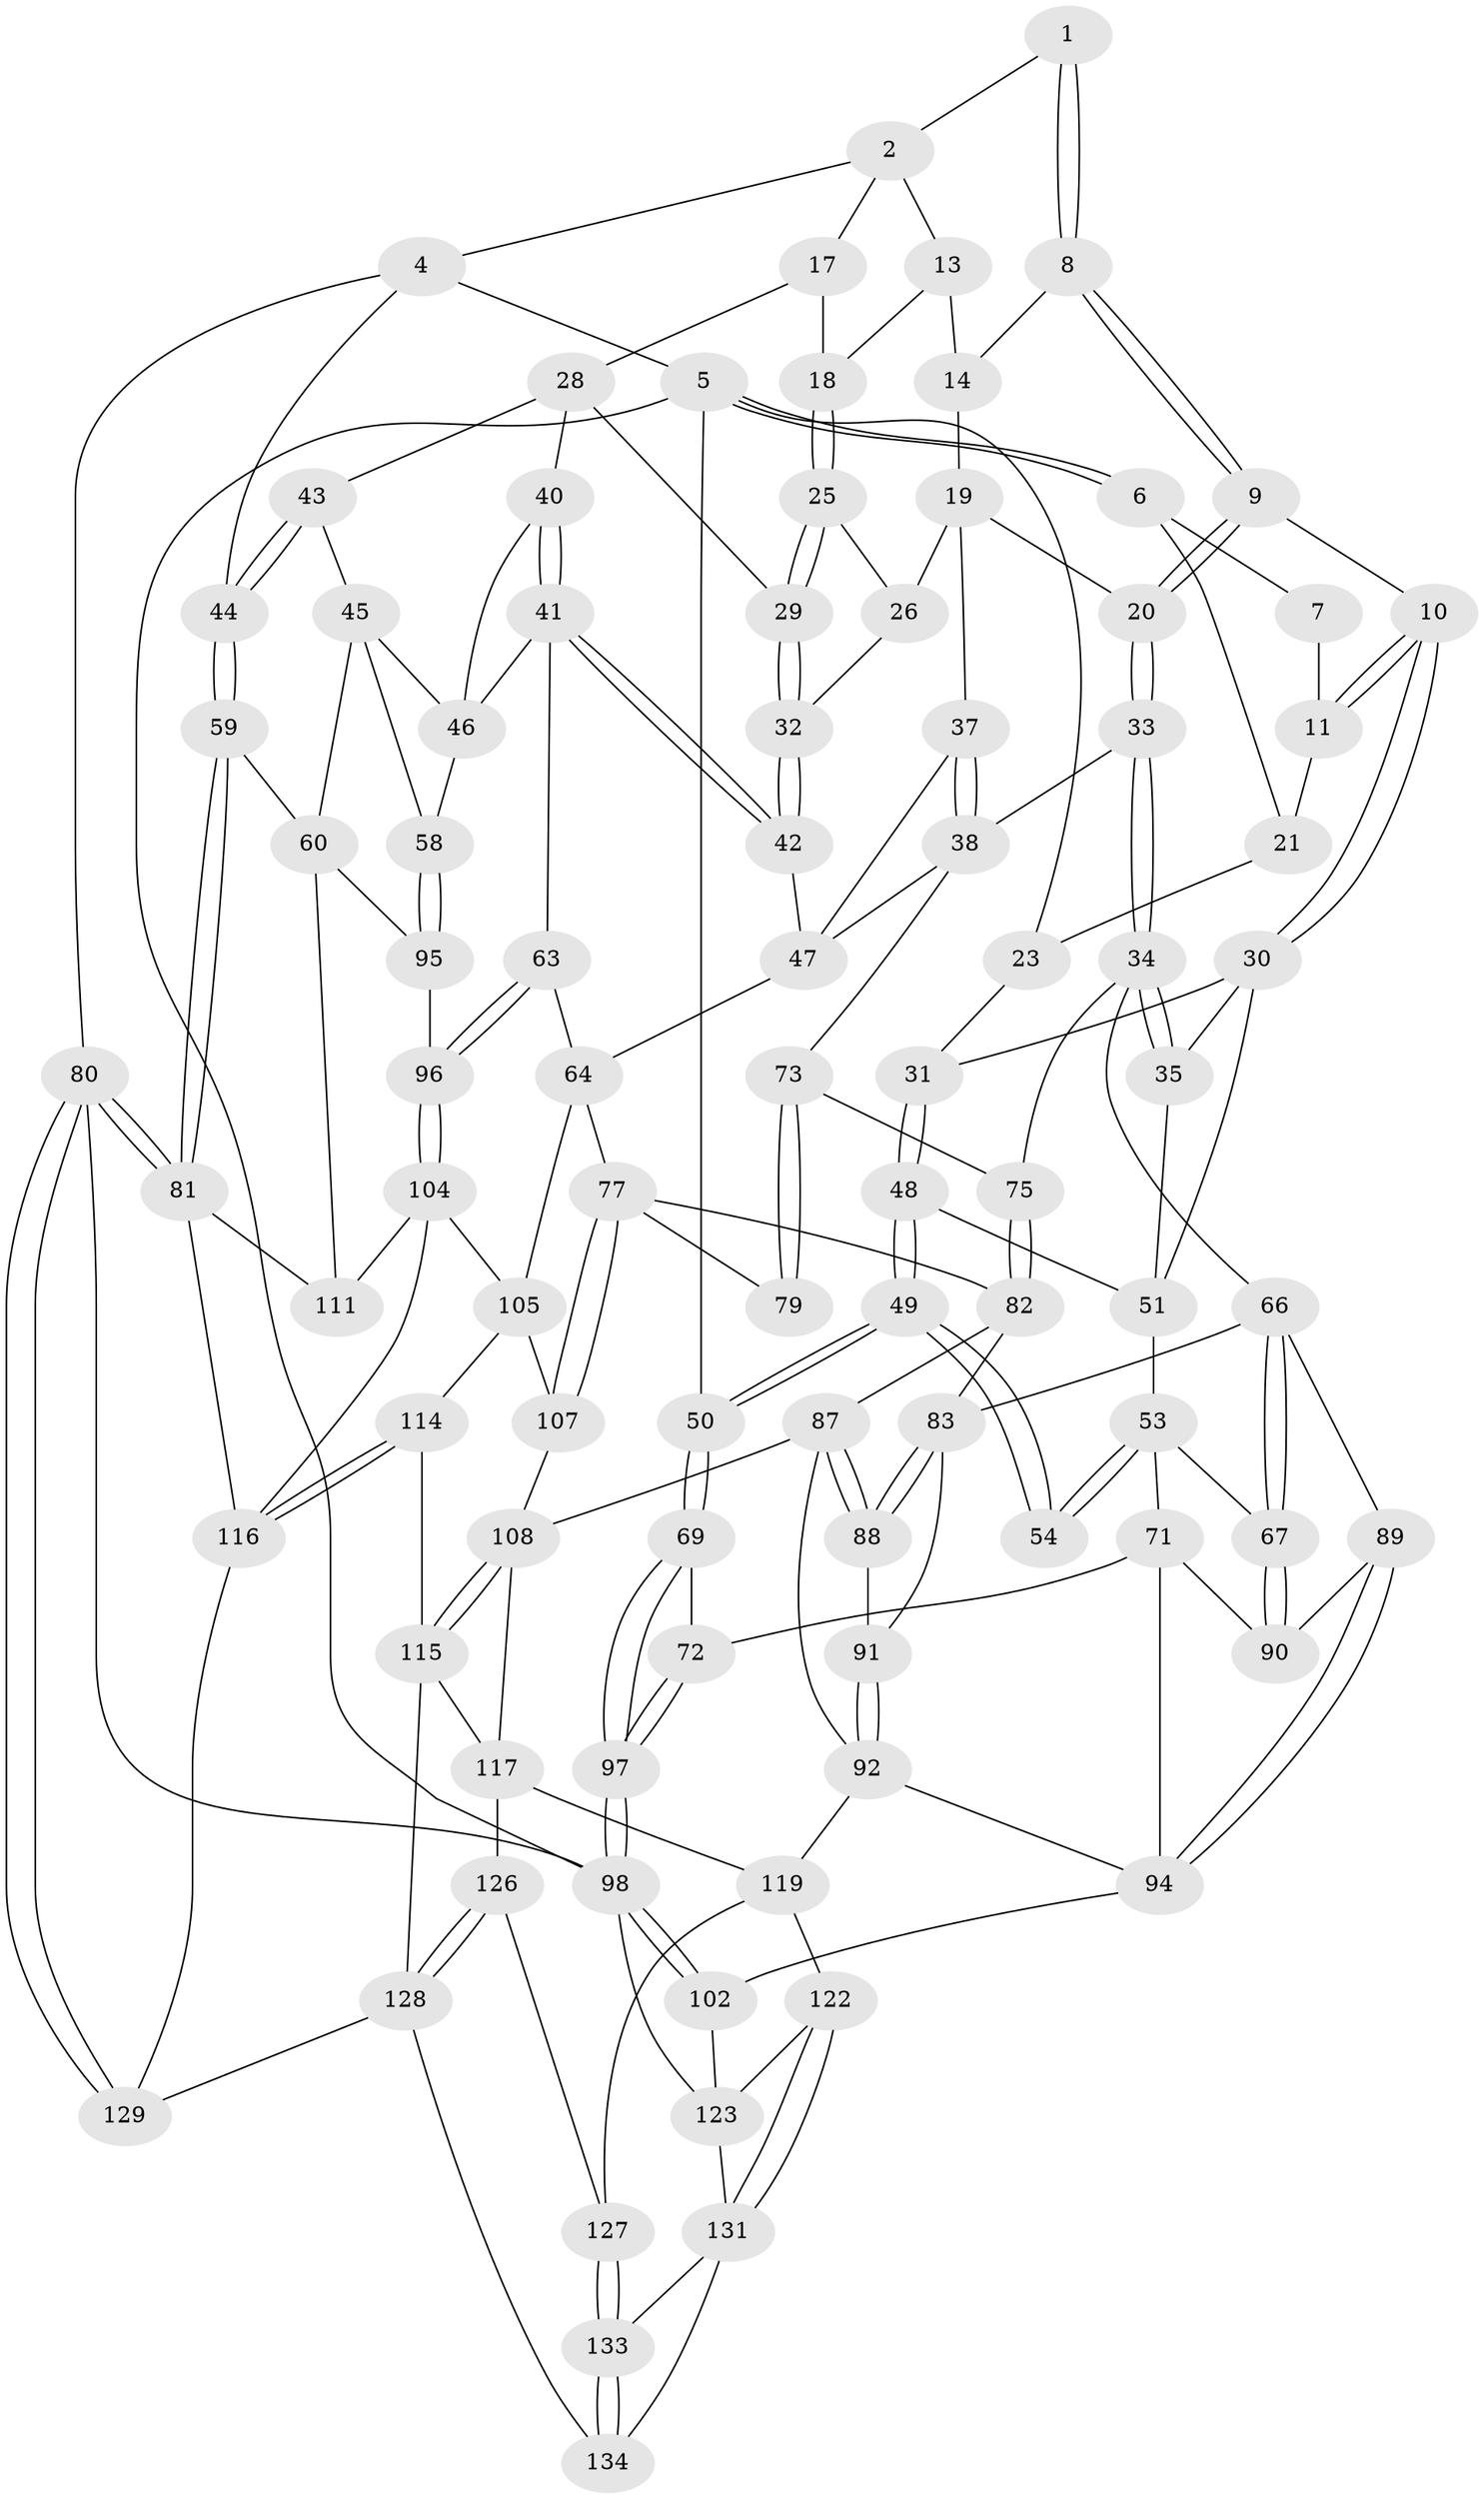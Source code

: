 // original degree distribution, {3: 0.022388059701492536, 4: 0.20149253731343283, 6: 0.20149253731343283, 5: 0.5746268656716418}
// Generated by graph-tools (version 1.1) at 2025/11/02/27/25 16:11:59]
// undirected, 93 vertices, 206 edges
graph export_dot {
graph [start="1"]
  node [color=gray90,style=filled];
  1 [pos="+0.4990765306381252+0"];
  2 [pos="+0.9416420641305843+0",super="+3"];
  4 [pos="+1+0"];
  5 [pos="+0+0",super="+24"];
  6 [pos="+0+0"];
  7 [pos="+0.3487430784058484+0"];
  8 [pos="+0.521842766515692+0.0040992215285201705"];
  9 [pos="+0.5044836052176609+0.07384219260809713"];
  10 [pos="+0.32641588208772265+0.130872245446707"];
  11 [pos="+0.2866366199104142+0.0872243327407025",super="+12"];
  13 [pos="+0.7166749761080279+0.052579232672624016",super="+15"];
  14 [pos="+0.6575391635914998+0.05383593806115706",super="+16"];
  17 [pos="+0.8456360778651559+0.11826104052104165"];
  18 [pos="+0.7438570153796239+0.12679856568671627"];
  19 [pos="+0.5995854812438505+0.17197507317849733",super="+27"];
  20 [pos="+0.5302162112728833+0.13877391720985963"];
  21 [pos="+0.04199406720397215+0",super="+22"];
  23 [pos="+0.11177721553287184+0.19087395870858162"];
  25 [pos="+0.7384836856277182+0.15853631757719802"];
  26 [pos="+0.7162310558819992+0.18616248924417905"];
  28 [pos="+0.8557531876489581+0.19294371644924901",super="+39"];
  29 [pos="+0.7849577483475935+0.2132720884294541"];
  30 [pos="+0.3240383591078616+0.2254452554067022",super="+36"];
  31 [pos="+0.12001307231855718+0.21628830848847813"];
  32 [pos="+0.7704522587454674+0.24925575861211047"];
  33 [pos="+0.44211875115909943+0.320317137083304"];
  34 [pos="+0.4024572334574692+0.3321844131468373",super="+65"];
  35 [pos="+0.3722054720824674+0.30446852735680163"];
  37 [pos="+0.6575830026882529+0.28517636713244165"];
  38 [pos="+0.5235619123041194+0.34334772709178296",super="+62"];
  40 [pos="+0.8629972308457019+0.29261928668107223"];
  41 [pos="+0.7735611206514859+0.333597855287309",super="+56"];
  42 [pos="+0.7539790680931585+0.32336056816319275"];
  43 [pos="+0.974906306602629+0.19854382434877624"];
  44 [pos="+1+0"];
  45 [pos="+0.9184766495319542+0.3112103646545976",super="+57"];
  46 [pos="+0.915639360181452+0.31093659076049734",super="+55"];
  47 [pos="+0.700092048463637+0.31692181096074185",super="+61"];
  48 [pos="+0.11555742864248283+0.25574917889038296"];
  49 [pos="+0.08924892872188087+0.2946120455264297"];
  50 [pos="+0+0.3223556133367578"];
  51 [pos="+0.19037009163374652+0.3061785979365397",super="+52"];
  53 [pos="+0.18569177944944784+0.45839263745530057",super="+68"];
  54 [pos="+0.09413248325826666+0.3734656951769472"];
  58 [pos="+0.9389107050004104+0.4965816414518898"];
  59 [pos="+1+0.43537137269573306"];
  60 [pos="+1+0.4381602028161476",super="+106"];
  63 [pos="+0.7755823235363941+0.510555601582337"];
  64 [pos="+0.7110122438178997+0.5301043518720063",super="+76"];
  66 [pos="+0.3028474434944424+0.4401381330097323",super="+85"];
  67 [pos="+0.22066030708687773+0.49091857871167177"];
  69 [pos="+0+0.36794818300933224",super="+70"];
  71 [pos="+0.08336918903055118+0.5298312610480334",super="+100"];
  72 [pos="+0+0.5036718495296529"];
  73 [pos="+0.5682647595117606+0.42677512715897636",super="+74"];
  75 [pos="+0.43922617582827655+0.46363038579413346"];
  77 [pos="+0.6178138036804752+0.5603849333493862",super="+78"];
  79 [pos="+0.5825768978060158+0.5292156636445406"];
  80 [pos="+1+1"];
  81 [pos="+1+0.902301132412618",super="+113"];
  82 [pos="+0.4384624167444393+0.48775941512093324",super="+86"];
  83 [pos="+0.4244028278117328+0.5050275101443763",super="+84"];
  87 [pos="+0.5173939377155091+0.5937226226097062",super="+103"];
  88 [pos="+0.46761832742889786+0.5891811062730657"];
  89 [pos="+0.2689587215130013+0.5714352491230548"];
  90 [pos="+0.2367125167637563+0.5357809370260345"];
  91 [pos="+0.41013907203787364+0.5871552061235998"];
  92 [pos="+0.3503416052211047+0.6864917832463219",super="+93"];
  94 [pos="+0.3216224469522157+0.6957606596372967",super="+101"];
  95 [pos="+0.9160710079368501+0.6172049950625722"];
  96 [pos="+0.8242081410212175+0.616462473410713"];
  97 [pos="+0+0.5192838784585507"];
  98 [pos="+0+0.9059931183186168",super="+99"];
  102 [pos="+0.08198312579732477+0.731716148670727"];
  104 [pos="+0.7982090339396768+0.6906574969220545",super="+112"];
  105 [pos="+0.6998785999516485+0.5936455218541525",super="+110"];
  107 [pos="+0.6095402816763178+0.6746489084990458"];
  108 [pos="+0.5679338895810041+0.7091279614989275",super="+109"];
  111 [pos="+0.9450619177817257+0.7220538202887764"];
  114 [pos="+0.7235235632786868+0.8076940843967508"];
  115 [pos="+0.6270336572640409+0.8284695886220569",super="+120"];
  116 [pos="+0.730330550816026+0.8093371522061369",super="+124"];
  117 [pos="+0.4859053976898415+0.8270945620263096",super="+118"];
  119 [pos="+0.3284799506598526+0.7195151937253236",super="+121"];
  122 [pos="+0.26636565679457685+0.8568068019665126"];
  123 [pos="+0.20632831764377269+0.8358087808137808",super="+125"];
  126 [pos="+0.44054303035561226+0.8713990131596081"];
  127 [pos="+0.4253736166177807+0.8829403718566883"];
  128 [pos="+0.574267171223069+1",super="+130"];
  129 [pos="+0.7095812202104841+1"];
  131 [pos="+0.26339364375981034+0.9444915027711192",super="+132"];
  133 [pos="+0.4038909829609202+0.9259423142081934"];
  134 [pos="+0.43939923857856916+1"];
  1 -- 2;
  1 -- 8;
  1 -- 8;
  2 -- 13;
  2 -- 17;
  2 -- 4;
  4 -- 5;
  4 -- 44;
  4 -- 80;
  5 -- 6;
  5 -- 6;
  5 -- 98;
  5 -- 50;
  5 -- 23;
  6 -- 7;
  6 -- 21;
  7 -- 11;
  8 -- 9;
  8 -- 9;
  8 -- 14;
  9 -- 10;
  9 -- 20;
  9 -- 20;
  10 -- 11;
  10 -- 11;
  10 -- 30;
  10 -- 30;
  11 -- 21 [weight=2];
  13 -- 14 [weight=2];
  13 -- 18;
  14 -- 19;
  17 -- 18;
  17 -- 28;
  18 -- 25;
  18 -- 25;
  19 -- 20;
  19 -- 26;
  19 -- 37;
  20 -- 33;
  20 -- 33;
  21 -- 23;
  23 -- 31;
  25 -- 26;
  25 -- 29;
  25 -- 29;
  26 -- 32;
  28 -- 29;
  28 -- 40;
  28 -- 43;
  29 -- 32;
  29 -- 32;
  30 -- 31;
  30 -- 51;
  30 -- 35;
  31 -- 48;
  31 -- 48;
  32 -- 42;
  32 -- 42;
  33 -- 34;
  33 -- 34;
  33 -- 38;
  34 -- 35;
  34 -- 35;
  34 -- 75;
  34 -- 66;
  35 -- 51;
  37 -- 38;
  37 -- 38;
  37 -- 47;
  38 -- 73;
  38 -- 47;
  40 -- 41;
  40 -- 41;
  40 -- 46;
  41 -- 42;
  41 -- 42;
  41 -- 63;
  41 -- 46;
  42 -- 47;
  43 -- 44;
  43 -- 44;
  43 -- 45;
  44 -- 59;
  44 -- 59;
  45 -- 46;
  45 -- 58;
  45 -- 60;
  46 -- 58;
  47 -- 64;
  48 -- 49;
  48 -- 49;
  48 -- 51;
  49 -- 50;
  49 -- 50;
  49 -- 54;
  49 -- 54;
  50 -- 69;
  50 -- 69;
  51 -- 53;
  53 -- 54;
  53 -- 54;
  53 -- 67;
  53 -- 71;
  58 -- 95;
  58 -- 95;
  59 -- 60;
  59 -- 81;
  59 -- 81;
  60 -- 111;
  60 -- 95;
  63 -- 64;
  63 -- 96;
  63 -- 96;
  64 -- 105;
  64 -- 77;
  66 -- 67;
  66 -- 67;
  66 -- 89;
  66 -- 83;
  67 -- 90;
  67 -- 90;
  69 -- 97;
  69 -- 97;
  69 -- 72;
  71 -- 72;
  71 -- 90;
  71 -- 94;
  72 -- 97;
  72 -- 97;
  73 -- 79 [weight=2];
  73 -- 79;
  73 -- 75;
  75 -- 82;
  75 -- 82;
  77 -- 107;
  77 -- 107;
  77 -- 82;
  77 -- 79;
  80 -- 81;
  80 -- 81;
  80 -- 129;
  80 -- 129;
  80 -- 98;
  81 -- 116;
  81 -- 111;
  82 -- 83;
  82 -- 87;
  83 -- 88;
  83 -- 88;
  83 -- 91;
  87 -- 88;
  87 -- 88;
  87 -- 92;
  87 -- 108;
  88 -- 91;
  89 -- 90;
  89 -- 94;
  89 -- 94;
  91 -- 92;
  91 -- 92;
  92 -- 94;
  92 -- 119;
  94 -- 102;
  95 -- 96;
  96 -- 104;
  96 -- 104;
  97 -- 98;
  97 -- 98;
  98 -- 102;
  98 -- 102;
  98 -- 123;
  102 -- 123;
  104 -- 105;
  104 -- 116;
  104 -- 111;
  105 -- 114;
  105 -- 107;
  107 -- 108;
  108 -- 115;
  108 -- 115;
  108 -- 117;
  114 -- 115;
  114 -- 116;
  114 -- 116;
  115 -- 128;
  115 -- 117;
  116 -- 129;
  117 -- 126;
  117 -- 119;
  119 -- 122;
  119 -- 127;
  122 -- 123;
  122 -- 131;
  122 -- 131;
  123 -- 131;
  126 -- 127;
  126 -- 128;
  126 -- 128;
  127 -- 133;
  127 -- 133;
  128 -- 129;
  128 -- 134;
  131 -- 133;
  131 -- 134;
  133 -- 134;
  133 -- 134;
}
